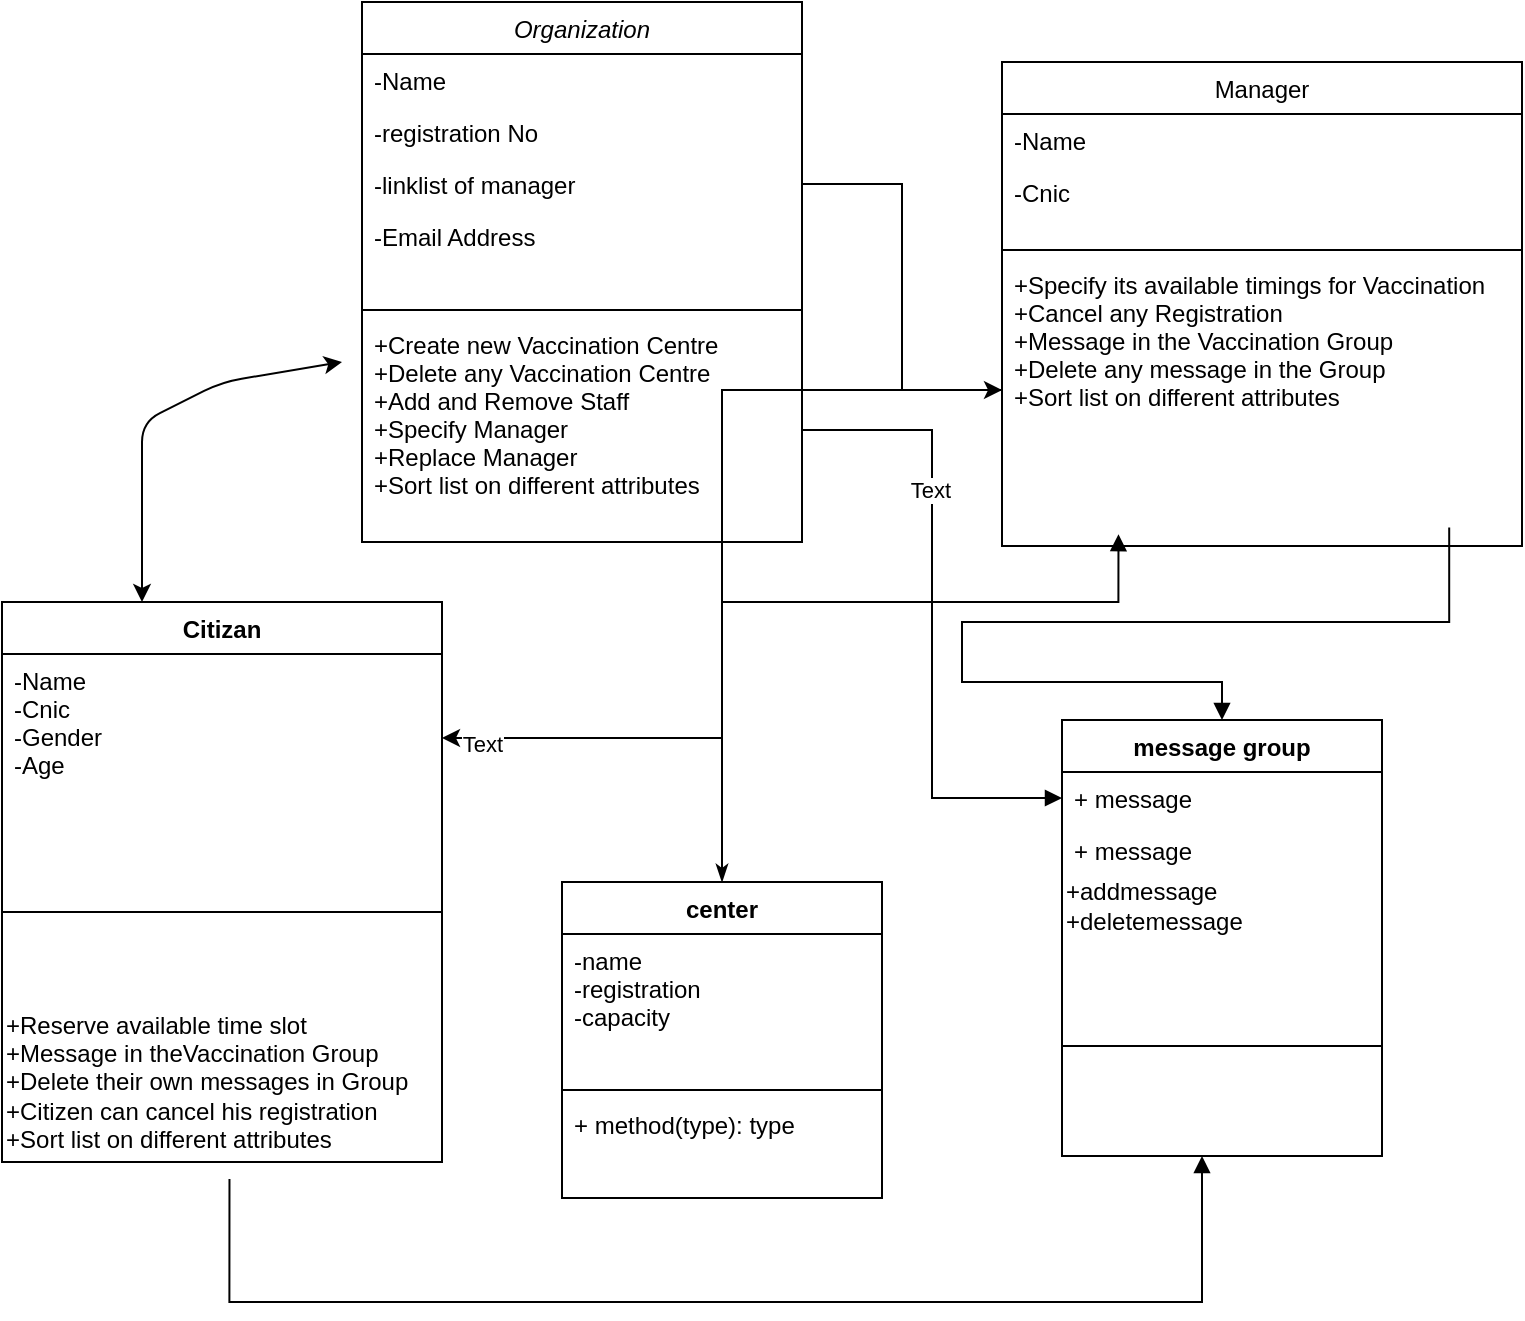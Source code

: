 <mxfile version="14.8.3" type="device"><diagram id="C5RBs43oDa-KdzZeNtuy" name="Page-1"><mxGraphModel dx="1303" dy="727" grid="1" gridSize="10" guides="1" tooltips="1" connect="1" arrows="1" fold="1" page="1" pageScale="1" pageWidth="827" pageHeight="1169" math="0" shadow="0"><root><mxCell id="WIyWlLk6GJQsqaUBKTNV-0"/><mxCell id="WIyWlLk6GJQsqaUBKTNV-1" parent="WIyWlLk6GJQsqaUBKTNV-0"/><mxCell id="zkfFHV4jXpPFQw0GAbJ--0" value="Organization" style="swimlane;fontStyle=2;align=center;verticalAlign=top;childLayout=stackLayout;horizontal=1;startSize=26;horizontalStack=0;resizeParent=1;resizeLast=0;collapsible=1;marginBottom=0;rounded=0;shadow=0;strokeWidth=1;" parent="WIyWlLk6GJQsqaUBKTNV-1" vertex="1"><mxGeometry x="210" y="100" width="220" height="270" as="geometry"><mxRectangle x="230" y="140" width="160" height="26" as="alternateBounds"/></mxGeometry></mxCell><mxCell id="zkfFHV4jXpPFQw0GAbJ--1" value="-Name" style="text;align=left;verticalAlign=top;spacingLeft=4;spacingRight=4;overflow=hidden;rotatable=0;points=[[0,0.5],[1,0.5]];portConstraint=eastwest;" parent="zkfFHV4jXpPFQw0GAbJ--0" vertex="1"><mxGeometry y="26" width="220" height="26" as="geometry"/></mxCell><mxCell id="MHeWbYN8n1tVkYFPmdXJ-1" value="-registration No" style="text;align=left;verticalAlign=top;spacingLeft=4;spacingRight=4;overflow=hidden;rotatable=0;points=[[0,0.5],[1,0.5]];portConstraint=eastwest;rounded=0;shadow=0;html=0;" vertex="1" parent="zkfFHV4jXpPFQw0GAbJ--0"><mxGeometry y="52" width="220" height="26" as="geometry"/></mxCell><mxCell id="zkfFHV4jXpPFQw0GAbJ--2" value="-linklist of manager " style="text;align=left;verticalAlign=top;spacingLeft=4;spacingRight=4;overflow=hidden;rotatable=0;points=[[0,0.5],[1,0.5]];portConstraint=eastwest;rounded=0;shadow=0;html=0;" parent="zkfFHV4jXpPFQw0GAbJ--0" vertex="1"><mxGeometry y="78" width="220" height="26" as="geometry"/></mxCell><mxCell id="zkfFHV4jXpPFQw0GAbJ--3" value="-Email Address&#10;&#10;" style="text;align=left;verticalAlign=top;spacingLeft=4;spacingRight=4;overflow=hidden;rotatable=0;points=[[0,0.5],[1,0.5]];portConstraint=eastwest;rounded=0;shadow=0;html=0;" parent="zkfFHV4jXpPFQw0GAbJ--0" vertex="1"><mxGeometry y="104" width="220" height="46" as="geometry"/></mxCell><mxCell id="zkfFHV4jXpPFQw0GAbJ--4" value="" style="line;html=1;strokeWidth=1;align=left;verticalAlign=middle;spacingTop=-1;spacingLeft=3;spacingRight=3;rotatable=0;labelPosition=right;points=[];portConstraint=eastwest;" parent="zkfFHV4jXpPFQw0GAbJ--0" vertex="1"><mxGeometry y="150" width="220" height="8" as="geometry"/></mxCell><mxCell id="zkfFHV4jXpPFQw0GAbJ--5" value="+Create new Vaccination Centre&#10;+Delete any Vaccination Centre&#10;+Add and Remove Staff&#10;+Specify Manager&#10;+Replace Manager&#10;+Sort list on different attributes" style="text;align=left;verticalAlign=top;spacingLeft=4;spacingRight=4;overflow=hidden;rotatable=0;points=[[0,0.5],[1,0.5]];portConstraint=eastwest;" parent="zkfFHV4jXpPFQw0GAbJ--0" vertex="1"><mxGeometry y="158" width="220" height="112" as="geometry"/></mxCell><mxCell id="zkfFHV4jXpPFQw0GAbJ--17" value="Manager" style="swimlane;fontStyle=0;align=center;verticalAlign=top;childLayout=stackLayout;horizontal=1;startSize=26;horizontalStack=0;resizeParent=1;resizeLast=0;collapsible=1;marginBottom=0;rounded=0;shadow=0;strokeWidth=1;" parent="WIyWlLk6GJQsqaUBKTNV-1" vertex="1"><mxGeometry x="530" y="130" width="260" height="242" as="geometry"><mxRectangle x="550" y="140" width="160" height="26" as="alternateBounds"/></mxGeometry></mxCell><mxCell id="zkfFHV4jXpPFQw0GAbJ--18" value="-Name " style="text;align=left;verticalAlign=top;spacingLeft=4;spacingRight=4;overflow=hidden;rotatable=0;points=[[0,0.5],[1,0.5]];portConstraint=eastwest;" parent="zkfFHV4jXpPFQw0GAbJ--17" vertex="1"><mxGeometry y="26" width="260" height="26" as="geometry"/></mxCell><mxCell id="zkfFHV4jXpPFQw0GAbJ--20" value="-Cnic" style="text;align=left;verticalAlign=top;spacingLeft=4;spacingRight=4;overflow=hidden;rotatable=0;points=[[0,0.5],[1,0.5]];portConstraint=eastwest;rounded=0;shadow=0;html=0;" parent="zkfFHV4jXpPFQw0GAbJ--17" vertex="1"><mxGeometry y="52" width="260" height="38" as="geometry"/></mxCell><mxCell id="zkfFHV4jXpPFQw0GAbJ--23" value="" style="line;html=1;strokeWidth=1;align=left;verticalAlign=middle;spacingTop=-1;spacingLeft=3;spacingRight=3;rotatable=0;labelPosition=right;points=[];portConstraint=eastwest;" parent="zkfFHV4jXpPFQw0GAbJ--17" vertex="1"><mxGeometry y="90" width="260" height="8" as="geometry"/></mxCell><mxCell id="zkfFHV4jXpPFQw0GAbJ--24" value="+Specify its available timings for Vaccination&#10;+Cancel any Registration&#10;+Message in the Vaccination Group&#10;+Delete any message in the Group&#10;+Sort list on different attributes" style="text;align=left;verticalAlign=top;spacingLeft=4;spacingRight=4;overflow=hidden;rotatable=0;points=[[0,0.5],[1,0.5]];portConstraint=eastwest;" parent="zkfFHV4jXpPFQw0GAbJ--17" vertex="1"><mxGeometry y="98" width="260" height="132" as="geometry"/></mxCell><mxCell id="MHeWbYN8n1tVkYFPmdXJ-12" value="Citizan" style="swimlane;fontStyle=1;align=center;verticalAlign=top;childLayout=stackLayout;horizontal=1;startSize=26;horizontalStack=0;resizeParent=1;resizeParentMax=0;resizeLast=0;collapsible=1;marginBottom=0;" vertex="1" parent="WIyWlLk6GJQsqaUBKTNV-1"><mxGeometry x="30" y="400" width="220" height="280" as="geometry"/></mxCell><mxCell id="MHeWbYN8n1tVkYFPmdXJ-37" value="" style="endArrow=classic;startArrow=classic;html=1;" edge="1" parent="MHeWbYN8n1tVkYFPmdXJ-12"><mxGeometry width="50" height="50" relative="1" as="geometry"><mxPoint x="70" as="sourcePoint"/><mxPoint x="170" y="-120" as="targetPoint"/><Array as="points"><mxPoint x="70" y="-90"/><mxPoint x="110" y="-110"/></Array></mxGeometry></mxCell><mxCell id="MHeWbYN8n1tVkYFPmdXJ-13" value="-Name &#10;-Cnic&#10;-Gender&#10;-Age " style="text;strokeColor=none;fillColor=none;align=left;verticalAlign=top;spacingLeft=4;spacingRight=4;overflow=hidden;rotatable=0;points=[[0,0.5],[1,0.5]];portConstraint=eastwest;" vertex="1" parent="MHeWbYN8n1tVkYFPmdXJ-12"><mxGeometry y="26" width="220" height="84" as="geometry"/></mxCell><mxCell id="MHeWbYN8n1tVkYFPmdXJ-14" value="" style="line;strokeWidth=1;fillColor=none;align=left;verticalAlign=middle;spacingTop=-1;spacingLeft=3;spacingRight=3;rotatable=0;labelPosition=right;points=[];portConstraint=eastwest;" vertex="1" parent="MHeWbYN8n1tVkYFPmdXJ-12"><mxGeometry y="110" width="220" height="90" as="geometry"/></mxCell><mxCell id="MHeWbYN8n1tVkYFPmdXJ-16" value="&lt;span&gt;&lt;div&gt;+Reserve available time&amp;nbsp;&lt;span&gt;slot&lt;/span&gt;&lt;/div&gt;&lt;div&gt;&lt;span&gt;+&lt;/span&gt;&lt;span&gt;Message in the&lt;/span&gt;&lt;span&gt;Vaccination Group&lt;/span&gt;&lt;/div&gt;&lt;div&gt;&lt;span&gt;&lt;div&gt;+Delete their own&amp;nbsp;&lt;span&gt;messages in Group&lt;/span&gt;&lt;/div&gt;&lt;div&gt;&lt;span&gt;+&lt;/span&gt;&lt;span&gt;Citizen can cancel his&amp;nbsp;&lt;/span&gt;&lt;span&gt;registration&lt;/span&gt;&lt;/div&gt;&lt;div&gt;&lt;span&gt;+&lt;/span&gt;&lt;span&gt;Sort list on different&amp;nbsp;&lt;/span&gt;&lt;span&gt;attributes&lt;/span&gt;&lt;/div&gt;&lt;/span&gt;&lt;/div&gt;&lt;/span&gt;" style="text;html=1;align=left;verticalAlign=middle;resizable=0;points=[];autosize=1;strokeColor=none;" vertex="1" parent="MHeWbYN8n1tVkYFPmdXJ-12"><mxGeometry y="200" width="220" height="80" as="geometry"/></mxCell><mxCell id="MHeWbYN8n1tVkYFPmdXJ-30" style="edgeStyle=orthogonalEdgeStyle;rounded=0;orthogonalLoop=1;jettySize=auto;html=1;entryX=0.86;entryY=1.021;entryDx=0;entryDy=0;entryPerimeter=0;endArrow=none;endFill=0;startArrow=block;startFill=1;" edge="1" parent="WIyWlLk6GJQsqaUBKTNV-1" source="MHeWbYN8n1tVkYFPmdXJ-17" target="zkfFHV4jXpPFQw0GAbJ--24"><mxGeometry relative="1" as="geometry"><Array as="points"><mxPoint x="640" y="440"/><mxPoint x="510" y="440"/><mxPoint x="510" y="410"/><mxPoint x="754" y="410"/></Array></mxGeometry></mxCell><mxCell id="MHeWbYN8n1tVkYFPmdXJ-34" value="" style="edgeStyle=orthogonalEdgeStyle;rounded=0;orthogonalLoop=1;jettySize=auto;html=1;startArrow=block;startFill=1;endArrow=none;endFill=0;entryX=0.517;entryY=1.107;entryDx=0;entryDy=0;entryPerimeter=0;" edge="1" parent="WIyWlLk6GJQsqaUBKTNV-1" source="MHeWbYN8n1tVkYFPmdXJ-17" target="MHeWbYN8n1tVkYFPmdXJ-16"><mxGeometry relative="1" as="geometry"><mxPoint x="640" y="752" as="targetPoint"/><Array as="points"><mxPoint x="630" y="750"/><mxPoint x="144" y="750"/></Array></mxGeometry></mxCell><mxCell id="MHeWbYN8n1tVkYFPmdXJ-17" value="message group" style="swimlane;fontStyle=1;align=center;verticalAlign=top;childLayout=stackLayout;horizontal=1;startSize=26;horizontalStack=0;resizeParent=1;resizeParentMax=0;resizeLast=0;collapsible=1;marginBottom=0;" vertex="1" parent="WIyWlLk6GJQsqaUBKTNV-1"><mxGeometry x="560" y="459" width="160" height="218" as="geometry"/></mxCell><mxCell id="MHeWbYN8n1tVkYFPmdXJ-18" value="+ message &#10;" style="text;strokeColor=none;fillColor=none;align=left;verticalAlign=top;spacingLeft=4;spacingRight=4;overflow=hidden;rotatable=0;points=[[0,0.5],[1,0.5]];portConstraint=eastwest;" vertex="1" parent="MHeWbYN8n1tVkYFPmdXJ-17"><mxGeometry y="26" width="160" height="26" as="geometry"/></mxCell><mxCell id="MHeWbYN8n1tVkYFPmdXJ-39" value="+ message &#10;" style="text;strokeColor=none;fillColor=none;align=left;verticalAlign=top;spacingLeft=4;spacingRight=4;overflow=hidden;rotatable=0;points=[[0,0.5],[1,0.5]];portConstraint=eastwest;" vertex="1" parent="MHeWbYN8n1tVkYFPmdXJ-17"><mxGeometry y="52" width="160" height="26" as="geometry"/></mxCell><mxCell id="MHeWbYN8n1tVkYFPmdXJ-21" value="+addmessage&lt;br&gt;+deletemessage" style="text;html=1;align=left;verticalAlign=middle;resizable=0;points=[];autosize=1;strokeColor=none;" vertex="1" parent="MHeWbYN8n1tVkYFPmdXJ-17"><mxGeometry y="78" width="160" height="30" as="geometry"/></mxCell><mxCell id="MHeWbYN8n1tVkYFPmdXJ-19" value="" style="line;strokeWidth=1;fillColor=none;align=left;verticalAlign=middle;spacingTop=-1;spacingLeft=3;spacingRight=3;rotatable=0;labelPosition=right;points=[];portConstraint=eastwest;" vertex="1" parent="MHeWbYN8n1tVkYFPmdXJ-17"><mxGeometry y="108" width="160" height="110" as="geometry"/></mxCell><mxCell id="MHeWbYN8n1tVkYFPmdXJ-38" value="" style="edgeStyle=orthogonalEdgeStyle;rounded=0;orthogonalLoop=1;jettySize=auto;html=1;startArrow=classicThin;startFill=1;endArrow=block;endFill=1;entryX=0.224;entryY=1.046;entryDx=0;entryDy=0;entryPerimeter=0;" edge="1" parent="WIyWlLk6GJQsqaUBKTNV-1" source="MHeWbYN8n1tVkYFPmdXJ-22" target="zkfFHV4jXpPFQw0GAbJ--24"><mxGeometry relative="1" as="geometry"><mxPoint x="540" y="390" as="targetPoint"/><Array as="points"><mxPoint x="390" y="400"/><mxPoint x="588" y="400"/></Array></mxGeometry></mxCell><mxCell id="MHeWbYN8n1tVkYFPmdXJ-22" value="center" style="swimlane;fontStyle=1;align=center;verticalAlign=top;childLayout=stackLayout;horizontal=1;startSize=26;horizontalStack=0;resizeParent=1;resizeParentMax=0;resizeLast=0;collapsible=1;marginBottom=0;" vertex="1" parent="WIyWlLk6GJQsqaUBKTNV-1"><mxGeometry x="310" y="540" width="160" height="158" as="geometry"/></mxCell><mxCell id="MHeWbYN8n1tVkYFPmdXJ-23" value="-name&#10;-registration&#10;-capacity&#10;" style="text;strokeColor=none;fillColor=none;align=left;verticalAlign=top;spacingLeft=4;spacingRight=4;overflow=hidden;rotatable=0;points=[[0,0.5],[1,0.5]];portConstraint=eastwest;" vertex="1" parent="MHeWbYN8n1tVkYFPmdXJ-22"><mxGeometry y="26" width="160" height="74" as="geometry"/></mxCell><mxCell id="MHeWbYN8n1tVkYFPmdXJ-24" value="" style="line;strokeWidth=1;fillColor=none;align=left;verticalAlign=middle;spacingTop=-1;spacingLeft=3;spacingRight=3;rotatable=0;labelPosition=right;points=[];portConstraint=eastwest;" vertex="1" parent="MHeWbYN8n1tVkYFPmdXJ-22"><mxGeometry y="100" width="160" height="8" as="geometry"/></mxCell><mxCell id="MHeWbYN8n1tVkYFPmdXJ-25" value="+ method(type): type" style="text;strokeColor=none;fillColor=none;align=left;verticalAlign=top;spacingLeft=4;spacingRight=4;overflow=hidden;rotatable=0;points=[[0,0.5],[1,0.5]];portConstraint=eastwest;" vertex="1" parent="MHeWbYN8n1tVkYFPmdXJ-22"><mxGeometry y="108" width="160" height="50" as="geometry"/></mxCell><mxCell id="MHeWbYN8n1tVkYFPmdXJ-26" value="" style="edgeStyle=orthogonalEdgeStyle;rounded=0;orthogonalLoop=1;jettySize=auto;html=1;" edge="1" parent="WIyWlLk6GJQsqaUBKTNV-1" source="zkfFHV4jXpPFQw0GAbJ--2" target="zkfFHV4jXpPFQw0GAbJ--24"><mxGeometry relative="1" as="geometry"/></mxCell><mxCell id="MHeWbYN8n1tVkYFPmdXJ-27" style="edgeStyle=orthogonalEdgeStyle;rounded=0;orthogonalLoop=1;jettySize=auto;html=1;" edge="1" parent="WIyWlLk6GJQsqaUBKTNV-1" source="zkfFHV4jXpPFQw0GAbJ--24" target="MHeWbYN8n1tVkYFPmdXJ-13"><mxGeometry relative="1" as="geometry"/></mxCell><mxCell id="MHeWbYN8n1tVkYFPmdXJ-28" value="Text" style="edgeLabel;html=1;align=center;verticalAlign=middle;resizable=0;points=[];" vertex="1" connectable="0" parent="MHeWbYN8n1tVkYFPmdXJ-27"><mxGeometry x="0.916" y="3" relative="1" as="geometry"><mxPoint x="1" as="offset"/></mxGeometry></mxCell><mxCell id="MHeWbYN8n1tVkYFPmdXJ-35" value="" style="edgeStyle=orthogonalEdgeStyle;rounded=0;orthogonalLoop=1;jettySize=auto;html=1;startArrow=none;startFill=0;endArrow=block;endFill=1;entryX=0;entryY=0.5;entryDx=0;entryDy=0;" edge="1" parent="WIyWlLk6GJQsqaUBKTNV-1" source="zkfFHV4jXpPFQw0GAbJ--5" target="MHeWbYN8n1tVkYFPmdXJ-18"><mxGeometry relative="1" as="geometry"/></mxCell><mxCell id="MHeWbYN8n1tVkYFPmdXJ-36" value="Text" style="edgeLabel;html=1;align=center;verticalAlign=middle;resizable=0;points=[];" vertex="1" connectable="0" parent="MHeWbYN8n1tVkYFPmdXJ-35"><mxGeometry x="-0.394" y="-1" relative="1" as="geometry"><mxPoint as="offset"/></mxGeometry></mxCell></root></mxGraphModel></diagram></mxfile>